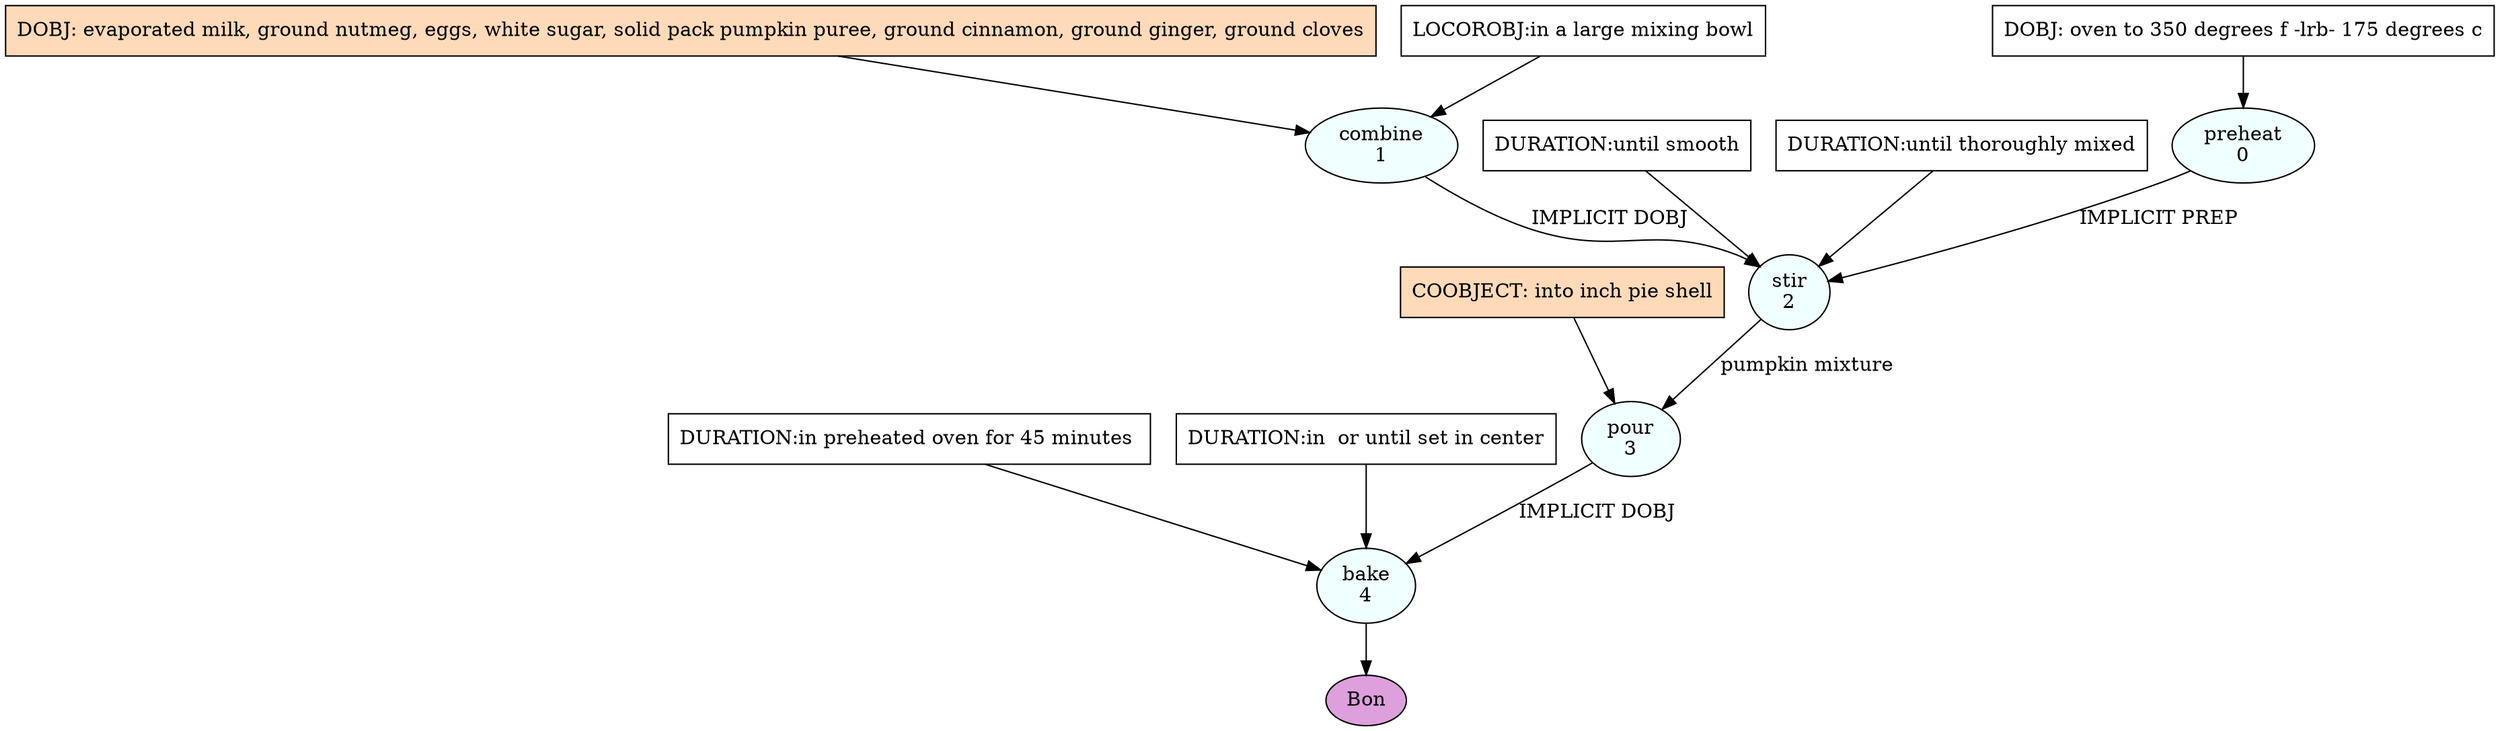 digraph recipe {
E0[label="preheat
0", shape=oval, style=filled, fillcolor=azure]
E1[label="combine
1", shape=oval, style=filled, fillcolor=azure]
E2[label="stir
2", shape=oval, style=filled, fillcolor=azure]
E3[label="pour
3", shape=oval, style=filled, fillcolor=azure]
E4[label="bake
4", shape=oval, style=filled, fillcolor=azure]
D0[label="DOBJ: oven to 350 degrees f -lrb- 175 degrees c", shape=box, style=filled, fillcolor=white]
D0 -> E0
D1[label="DOBJ: evaporated milk, ground nutmeg, eggs, white sugar, solid pack pumpkin puree, ground cinnamon, ground ginger, ground cloves", shape=box, style=filled, fillcolor=peachpuff]
D1 -> E1
P1_0[label="LOCOROBJ:in a large mixing bowl", shape=box, style=filled, fillcolor=white]
P1_0 -> E1
E1 -> E2 [label="IMPLICIT DOBJ"]
E0 -> E2 [label="IMPLICIT PREP"]
P2_1_0[label="DURATION:until smooth", shape=box, style=filled, fillcolor=white]
P2_1_0 -> E2
P2_1_1[label="DURATION:until thoroughly mixed", shape=box, style=filled, fillcolor=white]
P2_1_1 -> E2
E2 -> E3 [label="pumpkin mixture"]
P3_0_ing[label="COOBJECT: into inch pie shell", shape=box, style=filled, fillcolor=peachpuff]
P3_0_ing -> E3
E3 -> E4 [label="IMPLICIT DOBJ"]
P4_0_0[label="DURATION:in preheated oven for 45 minutes ", shape=box, style=filled, fillcolor=white]
P4_0_0 -> E4
P4_0_1[label="DURATION:in  or until set in center", shape=box, style=filled, fillcolor=white]
P4_0_1 -> E4
EOR[label="Bon", shape=oval, style=filled, fillcolor=plum]
E4 -> EOR
}
